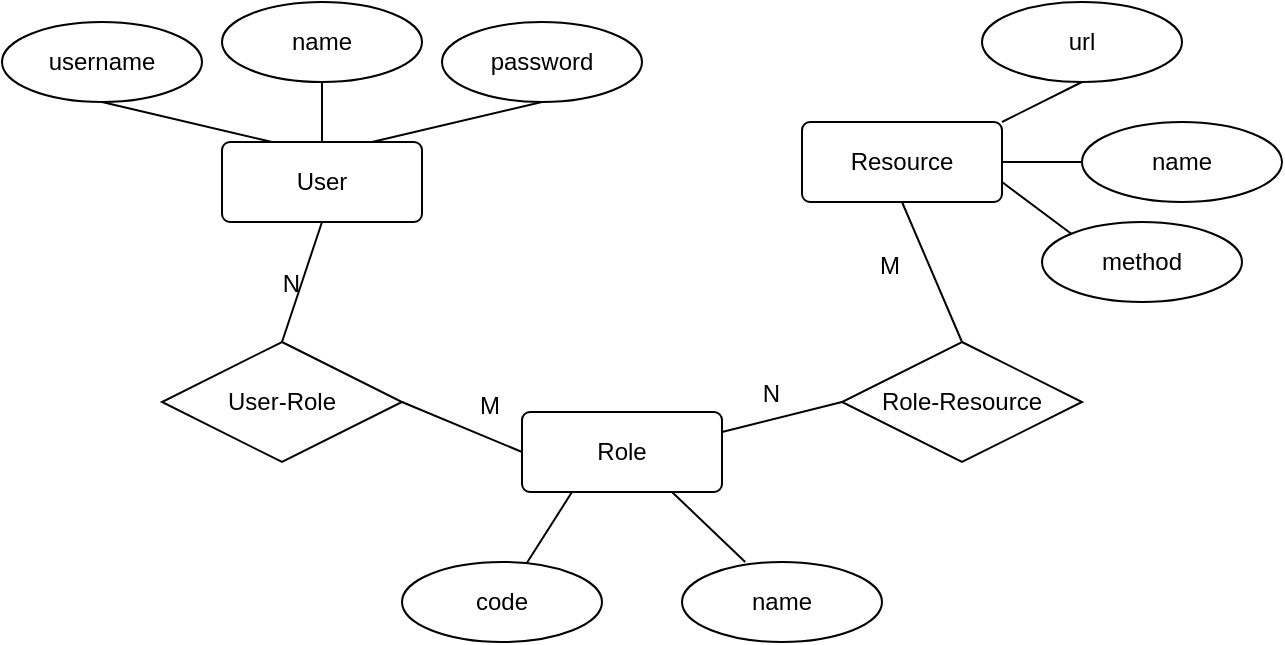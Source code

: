 <mxfile version="21.0.6" type="github">
  <diagram name="第 1 页" id="D0wo1kWI4EuqjavsuM2g">
    <mxGraphModel dx="1050" dy="558" grid="1" gridSize="10" guides="1" tooltips="1" connect="1" arrows="1" fold="1" page="1" pageScale="1" pageWidth="827" pageHeight="1169" math="0" shadow="0">
      <root>
        <mxCell id="0" />
        <mxCell id="1" parent="0" />
        <mxCell id="900CVYcRrn_lo1I9dFfZ-1" value="User" style="rounded=1;arcSize=10;whiteSpace=wrap;html=1;align=center;" vertex="1" parent="1">
          <mxGeometry x="170" y="430" width="100" height="40" as="geometry" />
        </mxCell>
        <mxCell id="900CVYcRrn_lo1I9dFfZ-2" value="username" style="ellipse;whiteSpace=wrap;html=1;align=center;" vertex="1" parent="1">
          <mxGeometry x="60" y="370" width="100" height="40" as="geometry" />
        </mxCell>
        <mxCell id="900CVYcRrn_lo1I9dFfZ-3" value="name" style="ellipse;whiteSpace=wrap;html=1;align=center;" vertex="1" parent="1">
          <mxGeometry x="170" y="360" width="100" height="40" as="geometry" />
        </mxCell>
        <mxCell id="900CVYcRrn_lo1I9dFfZ-4" value="password" style="ellipse;whiteSpace=wrap;html=1;align=center;" vertex="1" parent="1">
          <mxGeometry x="280" y="370" width="100" height="40" as="geometry" />
        </mxCell>
        <mxCell id="900CVYcRrn_lo1I9dFfZ-6" value="" style="endArrow=none;html=1;rounded=0;exitX=0.5;exitY=1;exitDx=0;exitDy=0;entryX=0.25;entryY=0;entryDx=0;entryDy=0;" edge="1" parent="1" source="900CVYcRrn_lo1I9dFfZ-2" target="900CVYcRrn_lo1I9dFfZ-1">
          <mxGeometry relative="1" as="geometry">
            <mxPoint x="330" y="390" as="sourcePoint" />
            <mxPoint x="490" y="390" as="targetPoint" />
          </mxGeometry>
        </mxCell>
        <mxCell id="900CVYcRrn_lo1I9dFfZ-7" value="" style="endArrow=none;html=1;rounded=0;exitX=0.5;exitY=1;exitDx=0;exitDy=0;entryX=0.5;entryY=0;entryDx=0;entryDy=0;" edge="1" parent="1" source="900CVYcRrn_lo1I9dFfZ-3" target="900CVYcRrn_lo1I9dFfZ-1">
          <mxGeometry relative="1" as="geometry">
            <mxPoint x="70" y="400" as="sourcePoint" />
            <mxPoint x="165" y="440" as="targetPoint" />
          </mxGeometry>
        </mxCell>
        <mxCell id="900CVYcRrn_lo1I9dFfZ-8" value="" style="endArrow=none;html=1;rounded=0;exitX=0.5;exitY=1;exitDx=0;exitDy=0;entryX=0.75;entryY=0;entryDx=0;entryDy=0;" edge="1" parent="1" source="900CVYcRrn_lo1I9dFfZ-4" target="900CVYcRrn_lo1I9dFfZ-1">
          <mxGeometry relative="1" as="geometry">
            <mxPoint x="190" y="360" as="sourcePoint" />
            <mxPoint x="190" y="440" as="targetPoint" />
          </mxGeometry>
        </mxCell>
        <mxCell id="900CVYcRrn_lo1I9dFfZ-9" value="Role" style="rounded=1;arcSize=10;whiteSpace=wrap;html=1;align=center;" vertex="1" parent="1">
          <mxGeometry x="320" y="565" width="100" height="40" as="geometry" />
        </mxCell>
        <mxCell id="900CVYcRrn_lo1I9dFfZ-10" value="code" style="ellipse;whiteSpace=wrap;html=1;align=center;" vertex="1" parent="1">
          <mxGeometry x="260" y="640" width="100" height="40" as="geometry" />
        </mxCell>
        <mxCell id="900CVYcRrn_lo1I9dFfZ-11" value="name" style="ellipse;whiteSpace=wrap;html=1;align=center;" vertex="1" parent="1">
          <mxGeometry x="400" y="640" width="100" height="40" as="geometry" />
        </mxCell>
        <mxCell id="900CVYcRrn_lo1I9dFfZ-12" value="" style="endArrow=none;html=1;rounded=0;exitX=0.25;exitY=1;exitDx=0;exitDy=0;" edge="1" parent="1" source="900CVYcRrn_lo1I9dFfZ-9" target="900CVYcRrn_lo1I9dFfZ-10">
          <mxGeometry relative="1" as="geometry">
            <mxPoint x="310" y="400" as="sourcePoint" />
            <mxPoint x="215" y="440" as="targetPoint" />
          </mxGeometry>
        </mxCell>
        <mxCell id="900CVYcRrn_lo1I9dFfZ-13" value="" style="endArrow=none;html=1;rounded=0;exitX=0.75;exitY=1;exitDx=0;exitDy=0;entryX=0.316;entryY=0;entryDx=0;entryDy=0;entryPerimeter=0;" edge="1" parent="1" source="900CVYcRrn_lo1I9dFfZ-9" target="900CVYcRrn_lo1I9dFfZ-11">
          <mxGeometry relative="1" as="geometry">
            <mxPoint x="355" y="615" as="sourcePoint" />
            <mxPoint x="332" y="651" as="targetPoint" />
          </mxGeometry>
        </mxCell>
        <mxCell id="900CVYcRrn_lo1I9dFfZ-17" value="User-Role" style="shape=rhombus;perimeter=rhombusPerimeter;whiteSpace=wrap;html=1;align=center;" vertex="1" parent="1">
          <mxGeometry x="140" y="530" width="120" height="60" as="geometry" />
        </mxCell>
        <mxCell id="900CVYcRrn_lo1I9dFfZ-21" value="" style="endArrow=none;html=1;rounded=0;exitX=0.5;exitY=1;exitDx=0;exitDy=0;entryX=0.5;entryY=0;entryDx=0;entryDy=0;" edge="1" parent="1" source="900CVYcRrn_lo1I9dFfZ-1" target="900CVYcRrn_lo1I9dFfZ-17">
          <mxGeometry relative="1" as="geometry">
            <mxPoint x="330" y="490" as="sourcePoint" />
            <mxPoint x="490" y="490" as="targetPoint" />
          </mxGeometry>
        </mxCell>
        <mxCell id="900CVYcRrn_lo1I9dFfZ-22" value="N" style="resizable=0;html=1;whiteSpace=wrap;align=right;verticalAlign=bottom;" connectable="0" vertex="1" parent="900CVYcRrn_lo1I9dFfZ-21">
          <mxGeometry x="1" relative="1" as="geometry">
            <mxPoint x="10" y="-20" as="offset" />
          </mxGeometry>
        </mxCell>
        <mxCell id="900CVYcRrn_lo1I9dFfZ-23" value="" style="endArrow=none;html=1;rounded=0;exitX=0;exitY=0.5;exitDx=0;exitDy=0;entryX=1;entryY=0.5;entryDx=0;entryDy=0;" edge="1" parent="1" source="900CVYcRrn_lo1I9dFfZ-9" target="900CVYcRrn_lo1I9dFfZ-17">
          <mxGeometry relative="1" as="geometry">
            <mxPoint x="190" y="480" as="sourcePoint" />
            <mxPoint x="170" y="550" as="targetPoint" />
          </mxGeometry>
        </mxCell>
        <mxCell id="900CVYcRrn_lo1I9dFfZ-24" value="M" style="resizable=0;html=1;whiteSpace=wrap;align=right;verticalAlign=bottom;" connectable="0" vertex="1" parent="900CVYcRrn_lo1I9dFfZ-23">
          <mxGeometry x="1" relative="1" as="geometry">
            <mxPoint x="50" y="10" as="offset" />
          </mxGeometry>
        </mxCell>
        <mxCell id="900CVYcRrn_lo1I9dFfZ-25" value="Resource" style="rounded=1;arcSize=10;whiteSpace=wrap;html=1;align=center;" vertex="1" parent="1">
          <mxGeometry x="460" y="420" width="100" height="40" as="geometry" />
        </mxCell>
        <mxCell id="900CVYcRrn_lo1I9dFfZ-26" value="url" style="ellipse;whiteSpace=wrap;html=1;align=center;" vertex="1" parent="1">
          <mxGeometry x="550" y="360" width="100" height="40" as="geometry" />
        </mxCell>
        <mxCell id="900CVYcRrn_lo1I9dFfZ-27" value="name" style="ellipse;whiteSpace=wrap;html=1;align=center;" vertex="1" parent="1">
          <mxGeometry x="600" y="420" width="100" height="40" as="geometry" />
        </mxCell>
        <mxCell id="900CVYcRrn_lo1I9dFfZ-28" value="method" style="ellipse;whiteSpace=wrap;html=1;align=center;" vertex="1" parent="1">
          <mxGeometry x="580" y="470" width="100" height="40" as="geometry" />
        </mxCell>
        <mxCell id="900CVYcRrn_lo1I9dFfZ-29" value="" style="endArrow=none;html=1;rounded=0;exitX=0.5;exitY=1;exitDx=0;exitDy=0;entryX=1;entryY=0;entryDx=0;entryDy=0;" edge="1" parent="1" source="900CVYcRrn_lo1I9dFfZ-26" target="900CVYcRrn_lo1I9dFfZ-25">
          <mxGeometry relative="1" as="geometry">
            <mxPoint x="310" y="400" as="sourcePoint" />
            <mxPoint x="215" y="440" as="targetPoint" />
          </mxGeometry>
        </mxCell>
        <mxCell id="900CVYcRrn_lo1I9dFfZ-30" value="" style="endArrow=none;html=1;rounded=0;exitX=0;exitY=0.5;exitDx=0;exitDy=0;entryX=1;entryY=0.5;entryDx=0;entryDy=0;" edge="1" parent="1" source="900CVYcRrn_lo1I9dFfZ-27" target="900CVYcRrn_lo1I9dFfZ-25">
          <mxGeometry relative="1" as="geometry">
            <mxPoint x="690" y="390" as="sourcePoint" />
            <mxPoint x="640" y="430" as="targetPoint" />
          </mxGeometry>
        </mxCell>
        <mxCell id="900CVYcRrn_lo1I9dFfZ-31" value="" style="endArrow=none;html=1;rounded=0;exitX=0;exitY=0;exitDx=0;exitDy=0;entryX=1;entryY=0.75;entryDx=0;entryDy=0;" edge="1" parent="1" source="900CVYcRrn_lo1I9dFfZ-28" target="900CVYcRrn_lo1I9dFfZ-25">
          <mxGeometry relative="1" as="geometry">
            <mxPoint x="690" y="450" as="sourcePoint" />
            <mxPoint x="640" y="450" as="targetPoint" />
          </mxGeometry>
        </mxCell>
        <mxCell id="900CVYcRrn_lo1I9dFfZ-32" value="Role-Resource" style="shape=rhombus;perimeter=rhombusPerimeter;whiteSpace=wrap;html=1;align=center;" vertex="1" parent="1">
          <mxGeometry x="480" y="530" width="120" height="60" as="geometry" />
        </mxCell>
        <mxCell id="900CVYcRrn_lo1I9dFfZ-34" value="" style="endArrow=none;html=1;rounded=0;exitX=1;exitY=0.25;exitDx=0;exitDy=0;entryX=0;entryY=0.5;entryDx=0;entryDy=0;" edge="1" parent="1" source="900CVYcRrn_lo1I9dFfZ-9" target="900CVYcRrn_lo1I9dFfZ-32">
          <mxGeometry relative="1" as="geometry">
            <mxPoint x="330" y="490" as="sourcePoint" />
            <mxPoint x="490" y="490" as="targetPoint" />
          </mxGeometry>
        </mxCell>
        <mxCell id="900CVYcRrn_lo1I9dFfZ-35" value="N" style="resizable=0;html=1;whiteSpace=wrap;align=right;verticalAlign=bottom;" connectable="0" vertex="1" parent="900CVYcRrn_lo1I9dFfZ-34">
          <mxGeometry x="1" relative="1" as="geometry">
            <mxPoint x="-30" y="5" as="offset" />
          </mxGeometry>
        </mxCell>
        <mxCell id="900CVYcRrn_lo1I9dFfZ-36" value="" style="endArrow=none;html=1;rounded=0;exitX=0.5;exitY=0;exitDx=0;exitDy=0;entryX=0.5;entryY=1;entryDx=0;entryDy=0;" edge="1" parent="1" source="900CVYcRrn_lo1I9dFfZ-32" target="900CVYcRrn_lo1I9dFfZ-25">
          <mxGeometry relative="1" as="geometry">
            <mxPoint x="430" y="585" as="sourcePoint" />
            <mxPoint x="530" y="570" as="targetPoint" />
          </mxGeometry>
        </mxCell>
        <mxCell id="900CVYcRrn_lo1I9dFfZ-37" value="M" style="resizable=0;html=1;whiteSpace=wrap;align=right;verticalAlign=bottom;" connectable="0" vertex="1" parent="900CVYcRrn_lo1I9dFfZ-36">
          <mxGeometry x="1" relative="1" as="geometry">
            <mxPoint y="40" as="offset" />
          </mxGeometry>
        </mxCell>
      </root>
    </mxGraphModel>
  </diagram>
</mxfile>
